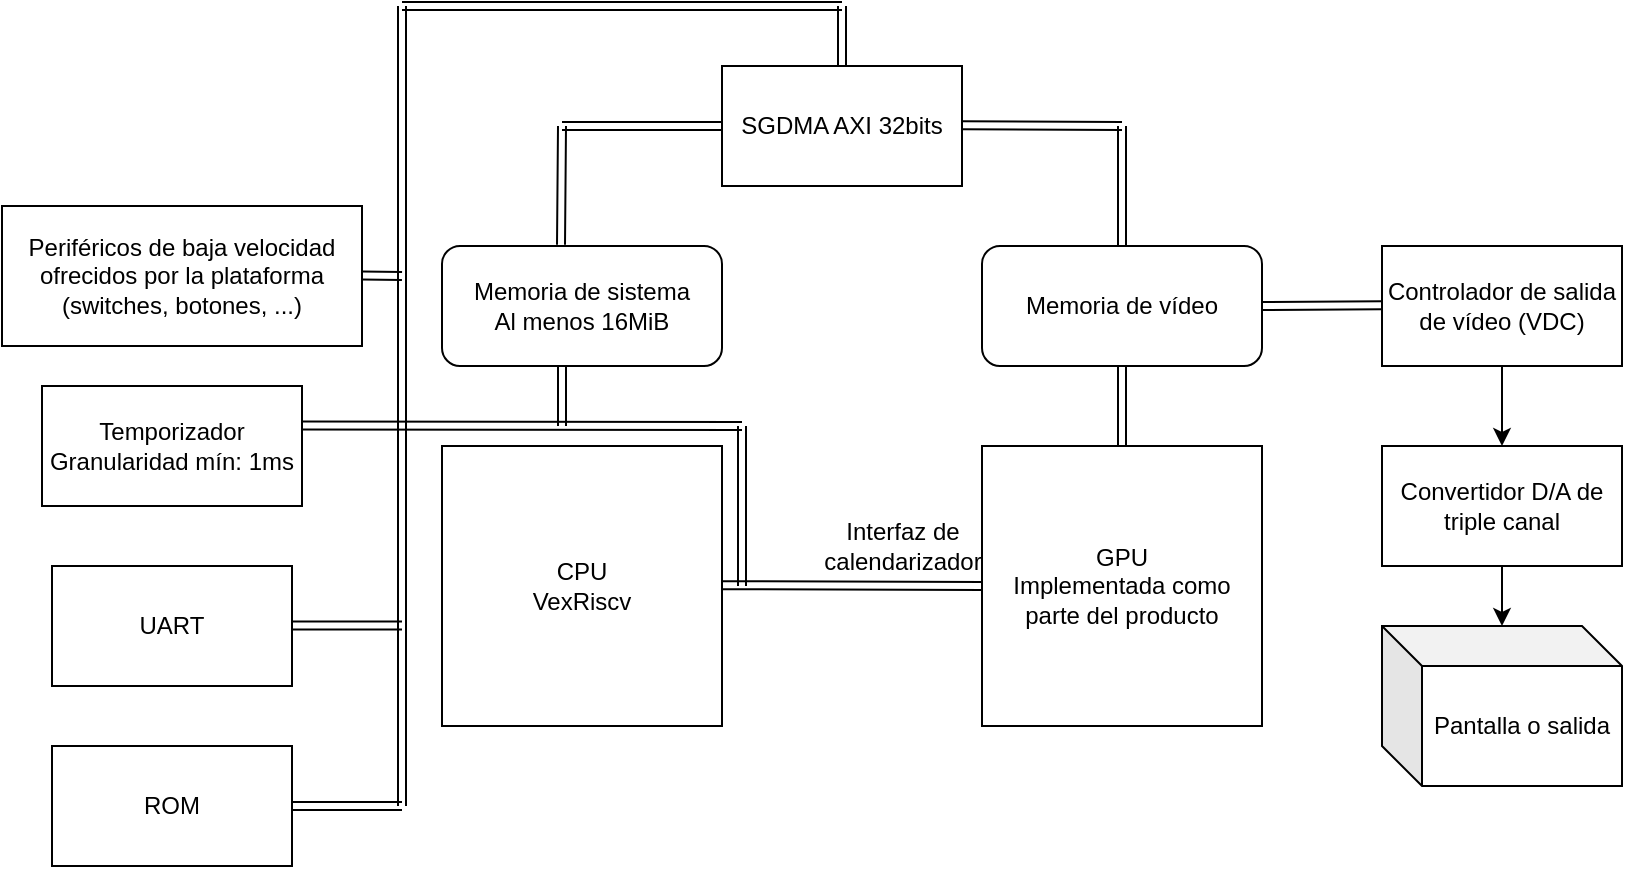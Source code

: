 <mxfile version="24.0.5" type="device">
  <diagram name="Page-1" id="rwhLFNzuSwDDQGD2A5Sg">
    <mxGraphModel dx="874" dy="1573" grid="1" gridSize="10" guides="1" tooltips="1" connect="1" arrows="1" fold="1" page="1" pageScale="1" pageWidth="850" pageHeight="1100" math="0" shadow="0">
      <root>
        <mxCell id="0" />
        <mxCell id="1" parent="0" />
        <mxCell id="RUWsAF9ddRFt_Wxrr_4N-1" value="&lt;div&gt;CPU&lt;br&gt;&lt;/div&gt;&lt;div&gt;VexRiscv&lt;/div&gt;" style="whiteSpace=wrap;html=1;aspect=fixed;" parent="1" vertex="1">
          <mxGeometry x="380" y="210" width="140" height="140" as="geometry" />
        </mxCell>
        <mxCell id="RUWsAF9ddRFt_Wxrr_4N-2" value="&lt;div&gt;Memoria de sistema&lt;/div&gt;&lt;div&gt;Al menos 16MiB&lt;br&gt;&lt;/div&gt;" style="rounded=1;whiteSpace=wrap;html=1;" parent="1" vertex="1">
          <mxGeometry x="380" y="110" width="140" height="60" as="geometry" />
        </mxCell>
        <mxCell id="RUWsAF9ddRFt_Wxrr_4N-3" value="&lt;div&gt;GPU&lt;/div&gt;&lt;div&gt;Implementada como parte del producto&lt;br&gt;&lt;/div&gt;" style="whiteSpace=wrap;html=1;aspect=fixed;" parent="1" vertex="1">
          <mxGeometry x="650" y="210" width="140" height="140" as="geometry" />
        </mxCell>
        <mxCell id="RUWsAF9ddRFt_Wxrr_4N-4" value="Memoria de vídeo" style="rounded=1;whiteSpace=wrap;html=1;" parent="1" vertex="1">
          <mxGeometry x="650" y="110" width="140" height="60" as="geometry" />
        </mxCell>
        <mxCell id="RUWsAF9ddRFt_Wxrr_4N-5" value="SGDMA AXI 32bits" style="rounded=0;whiteSpace=wrap;html=1;" parent="1" vertex="1">
          <mxGeometry x="520" y="20" width="120" height="60" as="geometry" />
        </mxCell>
        <mxCell id="RUWsAF9ddRFt_Wxrr_4N-11" style="edgeStyle=orthogonalEdgeStyle;rounded=0;orthogonalLoop=1;jettySize=auto;html=1;entryX=0.5;entryY=0;entryDx=0;entryDy=0;" parent="1" source="RUWsAF9ddRFt_Wxrr_4N-6" target="RUWsAF9ddRFt_Wxrr_4N-7" edge="1">
          <mxGeometry relative="1" as="geometry" />
        </mxCell>
        <mxCell id="RUWsAF9ddRFt_Wxrr_4N-6" value="Controlador de salida de vídeo (VDC)" style="rounded=0;whiteSpace=wrap;html=1;" parent="1" vertex="1">
          <mxGeometry x="850" y="110" width="120" height="60" as="geometry" />
        </mxCell>
        <mxCell id="RUWsAF9ddRFt_Wxrr_4N-7" value="Convertidor D/A de triple canal " style="rounded=0;whiteSpace=wrap;html=1;" parent="1" vertex="1">
          <mxGeometry x="850" y="210" width="120" height="60" as="geometry" />
        </mxCell>
        <mxCell id="RUWsAF9ddRFt_Wxrr_4N-8" value="Pantalla o salida" style="shape=cube;whiteSpace=wrap;html=1;boundedLbl=1;backgroundOutline=1;darkOpacity=0.05;darkOpacity2=0.1;" parent="1" vertex="1">
          <mxGeometry x="850" y="300" width="120" height="80" as="geometry" />
        </mxCell>
        <mxCell id="RUWsAF9ddRFt_Wxrr_4N-9" style="edgeStyle=orthogonalEdgeStyle;rounded=0;orthogonalLoop=1;jettySize=auto;html=1;entryX=0.5;entryY=0;entryDx=0;entryDy=0;entryPerimeter=0;" parent="1" source="RUWsAF9ddRFt_Wxrr_4N-7" target="RUWsAF9ddRFt_Wxrr_4N-8" edge="1">
          <mxGeometry relative="1" as="geometry" />
        </mxCell>
        <mxCell id="RUWsAF9ddRFt_Wxrr_4N-12" value="" style="shape=link;html=1;rounded=0;entryX=0;entryY=0.5;entryDx=0;entryDy=0;" parent="1" target="RUWsAF9ddRFt_Wxrr_4N-3" edge="1">
          <mxGeometry width="100" relative="1" as="geometry">
            <mxPoint x="520" y="279.58" as="sourcePoint" />
            <mxPoint x="620" y="279.58" as="targetPoint" />
          </mxGeometry>
        </mxCell>
        <mxCell id="RUWsAF9ddRFt_Wxrr_4N-15" value="&lt;div&gt;Interfaz de&lt;/div&gt;&lt;div&gt;calendarizador&lt;/div&gt;" style="text;html=1;align=center;verticalAlign=middle;resizable=0;points=[];autosize=1;strokeColor=none;fillColor=none;" parent="1" vertex="1">
          <mxGeometry x="560" y="240" width="100" height="40" as="geometry" />
        </mxCell>
        <mxCell id="RUWsAF9ddRFt_Wxrr_4N-16" value="" style="shape=link;html=1;rounded=0;" parent="1" edge="1">
          <mxGeometry width="100" relative="1" as="geometry">
            <mxPoint x="640" y="49.58" as="sourcePoint" />
            <mxPoint x="720" y="50" as="targetPoint" />
          </mxGeometry>
        </mxCell>
        <mxCell id="RUWsAF9ddRFt_Wxrr_4N-17" value="" style="shape=link;html=1;rounded=0;entryX=0.5;entryY=0;entryDx=0;entryDy=0;" parent="1" target="RUWsAF9ddRFt_Wxrr_4N-4" edge="1">
          <mxGeometry width="100" relative="1" as="geometry">
            <mxPoint x="720" y="50" as="sourcePoint" />
            <mxPoint x="700" y="100" as="targetPoint" />
          </mxGeometry>
        </mxCell>
        <mxCell id="RUWsAF9ddRFt_Wxrr_4N-18" value="" style="shape=link;html=1;rounded=0;entryX=0;entryY=0.5;entryDx=0;entryDy=0;" parent="1" target="RUWsAF9ddRFt_Wxrr_4N-5" edge="1">
          <mxGeometry width="100" relative="1" as="geometry">
            <mxPoint x="440" y="50" as="sourcePoint" />
            <mxPoint x="525" y="49.58" as="targetPoint" />
          </mxGeometry>
        </mxCell>
        <mxCell id="RUWsAF9ddRFt_Wxrr_4N-19" value="" style="shape=link;html=1;rounded=0;exitX=0.425;exitY=-0.011;exitDx=0;exitDy=0;exitPerimeter=0;" parent="1" source="RUWsAF9ddRFt_Wxrr_4N-2" edge="1">
          <mxGeometry width="100" relative="1" as="geometry">
            <mxPoint x="520" y="200" as="sourcePoint" />
            <mxPoint x="440" y="50" as="targetPoint" />
          </mxGeometry>
        </mxCell>
        <mxCell id="RUWsAF9ddRFt_Wxrr_4N-20" value="" style="shape=link;html=1;rounded=0;entryX=0.5;entryY=1;entryDx=0;entryDy=0;exitX=0.5;exitY=0;exitDx=0;exitDy=0;" parent="1" source="RUWsAF9ddRFt_Wxrr_4N-3" target="RUWsAF9ddRFt_Wxrr_4N-4" edge="1">
          <mxGeometry width="100" relative="1" as="geometry">
            <mxPoint x="700" y="200" as="sourcePoint" />
            <mxPoint x="620" y="200" as="targetPoint" />
          </mxGeometry>
        </mxCell>
        <mxCell id="RUWsAF9ddRFt_Wxrr_4N-21" value="" style="shape=link;html=1;rounded=0;exitX=1;exitY=0.5;exitDx=0;exitDy=0;" parent="1" source="RUWsAF9ddRFt_Wxrr_4N-4" edge="1">
          <mxGeometry width="100" relative="1" as="geometry">
            <mxPoint x="780" y="130" as="sourcePoint" />
            <mxPoint x="850" y="139.58" as="targetPoint" />
          </mxGeometry>
        </mxCell>
        <mxCell id="RUWsAF9ddRFt_Wxrr_4N-22" value="" style="shape=link;html=1;rounded=0;exitX=0.985;exitY=0.33;exitDx=0;exitDy=0;exitPerimeter=0;" parent="1" source="RUWsAF9ddRFt_Wxrr_4N-27" edge="1">
          <mxGeometry width="100" relative="1" as="geometry">
            <mxPoint x="350" y="200" as="sourcePoint" />
            <mxPoint x="530" y="200" as="targetPoint" />
          </mxGeometry>
        </mxCell>
        <mxCell id="RUWsAF9ddRFt_Wxrr_4N-23" value="" style="shape=link;html=1;rounded=0;" parent="1" edge="1">
          <mxGeometry width="100" relative="1" as="geometry">
            <mxPoint x="530" y="200" as="sourcePoint" />
            <mxPoint x="530" y="280" as="targetPoint" />
          </mxGeometry>
        </mxCell>
        <mxCell id="RUWsAF9ddRFt_Wxrr_4N-24" value="" style="shape=link;html=1;rounded=0;" parent="1" edge="1">
          <mxGeometry width="100" relative="1" as="geometry">
            <mxPoint x="440" y="170" as="sourcePoint" />
            <mxPoint x="440" y="200" as="targetPoint" />
          </mxGeometry>
        </mxCell>
        <mxCell id="RUWsAF9ddRFt_Wxrr_4N-25" value="Periféricos de baja velocidad ofrecidos por la plataforma (switches, botones, ...)" style="shape=label;whiteSpace=wrap;html=1;fixedSize=1;rounded=0;" parent="1" vertex="1">
          <mxGeometry x="160" y="90" width="180" height="70" as="geometry" />
        </mxCell>
        <mxCell id="RUWsAF9ddRFt_Wxrr_4N-27" value="&lt;div&gt;Temporizador&lt;/div&gt;&lt;div&gt;Granularidad mín: 1ms&lt;br&gt;&lt;/div&gt;" style="rounded=0;whiteSpace=wrap;html=1;" parent="1" vertex="1">
          <mxGeometry x="180" y="180" width="130" height="60" as="geometry" />
        </mxCell>
        <mxCell id="RUWsAF9ddRFt_Wxrr_4N-29" value="" style="shape=link;html=1;rounded=0;" parent="1" edge="1">
          <mxGeometry width="100" relative="1" as="geometry">
            <mxPoint x="340" y="124.71" as="sourcePoint" />
            <mxPoint x="360" y="125" as="targetPoint" />
          </mxGeometry>
        </mxCell>
        <mxCell id="RUWsAF9ddRFt_Wxrr_4N-30" value="" style="shape=link;html=1;rounded=0;" parent="1" edge="1">
          <mxGeometry width="100" relative="1" as="geometry">
            <mxPoint x="360" y="-10" as="sourcePoint" />
            <mxPoint x="360" y="390" as="targetPoint" />
          </mxGeometry>
        </mxCell>
        <mxCell id="RUWsAF9ddRFt_Wxrr_4N-31" value="UART" style="rounded=0;whiteSpace=wrap;html=1;" parent="1" vertex="1">
          <mxGeometry x="185" y="270" width="120" height="60" as="geometry" />
        </mxCell>
        <mxCell id="RUWsAF9ddRFt_Wxrr_4N-32" value="&lt;div&gt;ROM&lt;/div&gt;" style="rounded=0;whiteSpace=wrap;html=1;" parent="1" vertex="1">
          <mxGeometry x="185" y="360" width="120" height="60" as="geometry" />
        </mxCell>
        <mxCell id="RUWsAF9ddRFt_Wxrr_4N-33" value="" style="shape=link;html=1;rounded=0;exitX=1;exitY=0.5;exitDx=0;exitDy=0;" parent="1" source="RUWsAF9ddRFt_Wxrr_4N-32" edge="1">
          <mxGeometry width="100" relative="1" as="geometry">
            <mxPoint x="310" y="390" as="sourcePoint" />
            <mxPoint x="360" y="390" as="targetPoint" />
          </mxGeometry>
        </mxCell>
        <mxCell id="RUWsAF9ddRFt_Wxrr_4N-34" value="" style="shape=link;html=1;rounded=0;exitX=1;exitY=0.5;exitDx=0;exitDy=0;" parent="1" edge="1">
          <mxGeometry width="100" relative="1" as="geometry">
            <mxPoint x="305" y="299.71" as="sourcePoint" />
            <mxPoint x="360" y="299.71" as="targetPoint" />
          </mxGeometry>
        </mxCell>
        <mxCell id="RUWsAF9ddRFt_Wxrr_4N-35" value="" style="shape=link;html=1;rounded=0;" parent="1" edge="1">
          <mxGeometry width="100" relative="1" as="geometry">
            <mxPoint x="360" y="-10" as="sourcePoint" />
            <mxPoint x="580" y="-10" as="targetPoint" />
          </mxGeometry>
        </mxCell>
        <mxCell id="RUWsAF9ddRFt_Wxrr_4N-36" value="" style="shape=link;html=1;rounded=0;exitX=0.5;exitY=0;exitDx=0;exitDy=0;" parent="1" source="RUWsAF9ddRFt_Wxrr_4N-5" edge="1">
          <mxGeometry width="100" relative="1" as="geometry">
            <mxPoint x="520" y="140" as="sourcePoint" />
            <mxPoint x="580" y="-10" as="targetPoint" />
          </mxGeometry>
        </mxCell>
      </root>
    </mxGraphModel>
  </diagram>
</mxfile>
